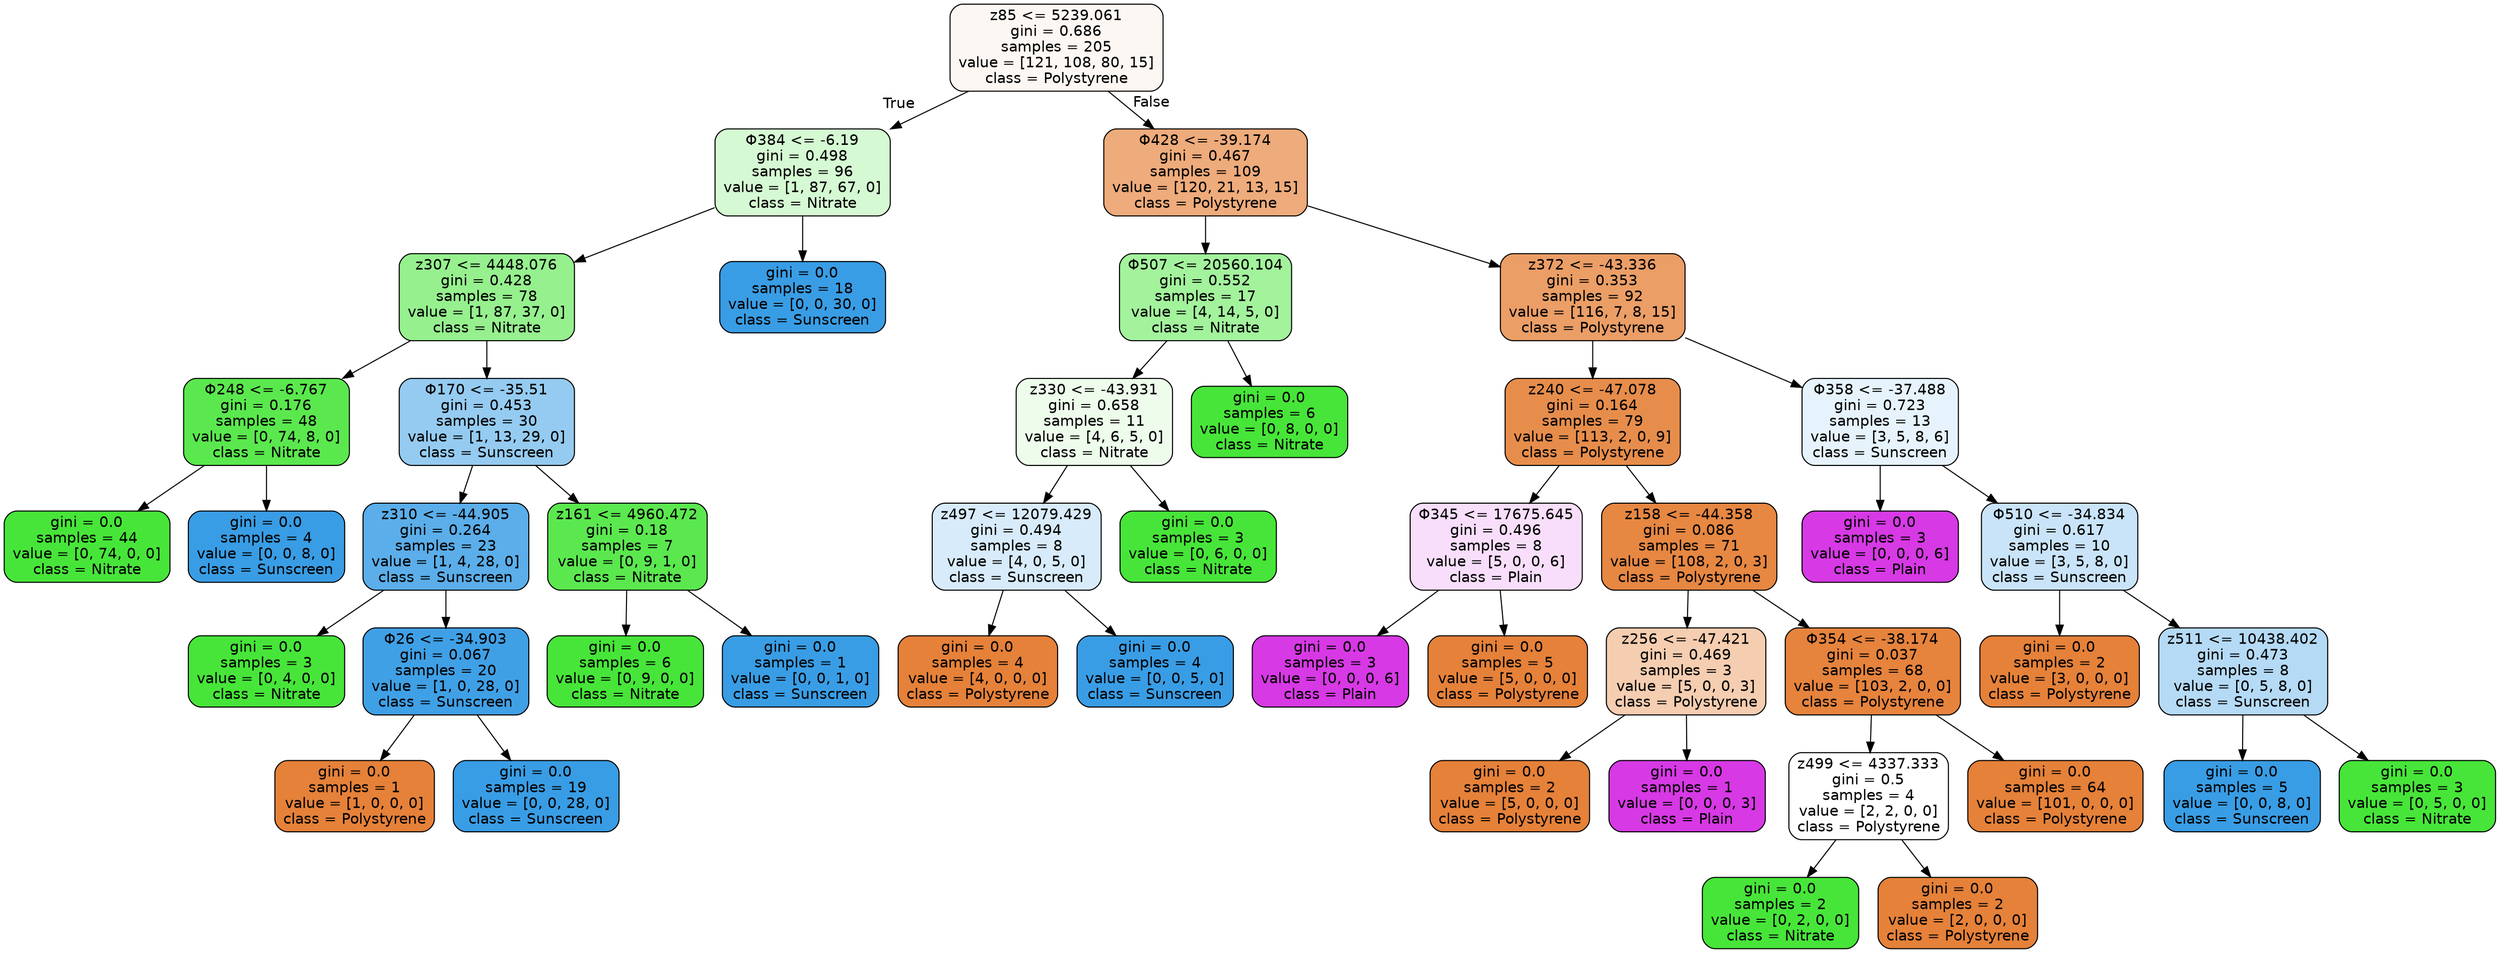 digraph Tree {
node [shape=box, style="filled, rounded", color="black", fontname="helvetica"] ;
edge [fontname="helvetica"] ;
0 [label="z85 <= 5239.061\ngini = 0.686\nsamples = 205\nvalue = [121, 108, 80, 15]\nclass = Polystyrene", fillcolor="#fdf7f3"] ;
1 [label="Φ384 <= -6.19\ngini = 0.498\nsamples = 96\nvalue = [1, 87, 67, 0]\nclass = Nitrate", fillcolor="#d5f9d2"] ;
0 -> 1 [labeldistance=2.5, labelangle=45, headlabel="True"] ;
2 [label="z307 <= 4448.076\ngini = 0.428\nsamples = 78\nvalue = [1, 87, 37, 0]\nclass = Nitrate", fillcolor="#96f08e"] ;
1 -> 2 ;
3 [label="Φ248 <= -6.767\ngini = 0.176\nsamples = 48\nvalue = [0, 74, 8, 0]\nclass = Nitrate", fillcolor="#5be84e"] ;
2 -> 3 ;
4 [label="gini = 0.0\nsamples = 44\nvalue = [0, 74, 0, 0]\nclass = Nitrate", fillcolor="#47e539"] ;
3 -> 4 ;
5 [label="gini = 0.0\nsamples = 4\nvalue = [0, 0, 8, 0]\nclass = Sunscreen", fillcolor="#399de5"] ;
3 -> 5 ;
6 [label="Φ170 <= -35.51\ngini = 0.453\nsamples = 30\nvalue = [1, 13, 29, 0]\nclass = Sunscreen", fillcolor="#95cbf1"] ;
2 -> 6 ;
7 [label="z310 <= -44.905\ngini = 0.264\nsamples = 23\nvalue = [1, 4, 28, 0]\nclass = Sunscreen", fillcolor="#5baee9"] ;
6 -> 7 ;
8 [label="gini = 0.0\nsamples = 3\nvalue = [0, 4, 0, 0]\nclass = Nitrate", fillcolor="#47e539"] ;
7 -> 8 ;
9 [label="Φ26 <= -34.903\ngini = 0.067\nsamples = 20\nvalue = [1, 0, 28, 0]\nclass = Sunscreen", fillcolor="#40a0e6"] ;
7 -> 9 ;
10 [label="gini = 0.0\nsamples = 1\nvalue = [1, 0, 0, 0]\nclass = Polystyrene", fillcolor="#e58139"] ;
9 -> 10 ;
11 [label="gini = 0.0\nsamples = 19\nvalue = [0, 0, 28, 0]\nclass = Sunscreen", fillcolor="#399de5"] ;
9 -> 11 ;
12 [label="z161 <= 4960.472\ngini = 0.18\nsamples = 7\nvalue = [0, 9, 1, 0]\nclass = Nitrate", fillcolor="#5be84f"] ;
6 -> 12 ;
13 [label="gini = 0.0\nsamples = 6\nvalue = [0, 9, 0, 0]\nclass = Nitrate", fillcolor="#47e539"] ;
12 -> 13 ;
14 [label="gini = 0.0\nsamples = 1\nvalue = [0, 0, 1, 0]\nclass = Sunscreen", fillcolor="#399de5"] ;
12 -> 14 ;
15 [label="gini = 0.0\nsamples = 18\nvalue = [0, 0, 30, 0]\nclass = Sunscreen", fillcolor="#399de5"] ;
1 -> 15 ;
16 [label="Φ428 <= -39.174\ngini = 0.467\nsamples = 109\nvalue = [120, 21, 13, 15]\nclass = Polystyrene", fillcolor="#eeab7b"] ;
0 -> 16 [labeldistance=2.5, labelangle=-45, headlabel="False"] ;
17 [label="Φ507 <= 20560.104\ngini = 0.552\nsamples = 17\nvalue = [4, 14, 5, 0]\nclass = Nitrate", fillcolor="#a3f29c"] ;
16 -> 17 ;
18 [label="z330 <= -43.931\ngini = 0.658\nsamples = 11\nvalue = [4, 6, 5, 0]\nclass = Nitrate", fillcolor="#edfceb"] ;
17 -> 18 ;
19 [label="z497 <= 12079.429\ngini = 0.494\nsamples = 8\nvalue = [4, 0, 5, 0]\nclass = Sunscreen", fillcolor="#d7ebfa"] ;
18 -> 19 ;
20 [label="gini = 0.0\nsamples = 4\nvalue = [4, 0, 0, 0]\nclass = Polystyrene", fillcolor="#e58139"] ;
19 -> 20 ;
21 [label="gini = 0.0\nsamples = 4\nvalue = [0, 0, 5, 0]\nclass = Sunscreen", fillcolor="#399de5"] ;
19 -> 21 ;
22 [label="gini = 0.0\nsamples = 3\nvalue = [0, 6, 0, 0]\nclass = Nitrate", fillcolor="#47e539"] ;
18 -> 22 ;
23 [label="gini = 0.0\nsamples = 6\nvalue = [0, 8, 0, 0]\nclass = Nitrate", fillcolor="#47e539"] ;
17 -> 23 ;
24 [label="z372 <= -43.336\ngini = 0.353\nsamples = 92\nvalue = [116, 7, 8, 15]\nclass = Polystyrene", fillcolor="#eb9e66"] ;
16 -> 24 ;
25 [label="z240 <= -47.078\ngini = 0.164\nsamples = 79\nvalue = [113, 2, 0, 9]\nclass = Polystyrene", fillcolor="#e78d4c"] ;
24 -> 25 ;
26 [label="Φ345 <= 17675.645\ngini = 0.496\nsamples = 8\nvalue = [5, 0, 0, 6]\nclass = Plain", fillcolor="#f8defb"] ;
25 -> 26 ;
27 [label="gini = 0.0\nsamples = 3\nvalue = [0, 0, 0, 6]\nclass = Plain", fillcolor="#d739e5"] ;
26 -> 27 ;
28 [label="gini = 0.0\nsamples = 5\nvalue = [5, 0, 0, 0]\nclass = Polystyrene", fillcolor="#e58139"] ;
26 -> 28 ;
29 [label="z158 <= -44.358\ngini = 0.086\nsamples = 71\nvalue = [108, 2, 0, 3]\nclass = Polystyrene", fillcolor="#e68742"] ;
25 -> 29 ;
30 [label="z256 <= -47.421\ngini = 0.469\nsamples = 3\nvalue = [5, 0, 0, 3]\nclass = Polystyrene", fillcolor="#f5cdb0"] ;
29 -> 30 ;
31 [label="gini = 0.0\nsamples = 2\nvalue = [5, 0, 0, 0]\nclass = Polystyrene", fillcolor="#e58139"] ;
30 -> 31 ;
32 [label="gini = 0.0\nsamples = 1\nvalue = [0, 0, 0, 3]\nclass = Plain", fillcolor="#d739e5"] ;
30 -> 32 ;
33 [label="Φ354 <= -38.174\ngini = 0.037\nsamples = 68\nvalue = [103, 2, 0, 0]\nclass = Polystyrene", fillcolor="#e6833d"] ;
29 -> 33 ;
34 [label="z499 <= 4337.333\ngini = 0.5\nsamples = 4\nvalue = [2, 2, 0, 0]\nclass = Polystyrene", fillcolor="#ffffff"] ;
33 -> 34 ;
35 [label="gini = 0.0\nsamples = 2\nvalue = [0, 2, 0, 0]\nclass = Nitrate", fillcolor="#47e539"] ;
34 -> 35 ;
36 [label="gini = 0.0\nsamples = 2\nvalue = [2, 0, 0, 0]\nclass = Polystyrene", fillcolor="#e58139"] ;
34 -> 36 ;
37 [label="gini = 0.0\nsamples = 64\nvalue = [101, 0, 0, 0]\nclass = Polystyrene", fillcolor="#e58139"] ;
33 -> 37 ;
38 [label="Φ358 <= -37.488\ngini = 0.723\nsamples = 13\nvalue = [3, 5, 8, 6]\nclass = Sunscreen", fillcolor="#e6f3fc"] ;
24 -> 38 ;
39 [label="gini = 0.0\nsamples = 3\nvalue = [0, 0, 0, 6]\nclass = Plain", fillcolor="#d739e5"] ;
38 -> 39 ;
40 [label="Φ510 <= -34.834\ngini = 0.617\nsamples = 10\nvalue = [3, 5, 8, 0]\nclass = Sunscreen", fillcolor="#c9e4f8"] ;
38 -> 40 ;
41 [label="gini = 0.0\nsamples = 2\nvalue = [3, 0, 0, 0]\nclass = Polystyrene", fillcolor="#e58139"] ;
40 -> 41 ;
42 [label="z511 <= 10438.402\ngini = 0.473\nsamples = 8\nvalue = [0, 5, 8, 0]\nclass = Sunscreen", fillcolor="#b5daf5"] ;
40 -> 42 ;
43 [label="gini = 0.0\nsamples = 5\nvalue = [0, 0, 8, 0]\nclass = Sunscreen", fillcolor="#399de5"] ;
42 -> 43 ;
44 [label="gini = 0.0\nsamples = 3\nvalue = [0, 5, 0, 0]\nclass = Nitrate", fillcolor="#47e539"] ;
42 -> 44 ;
}